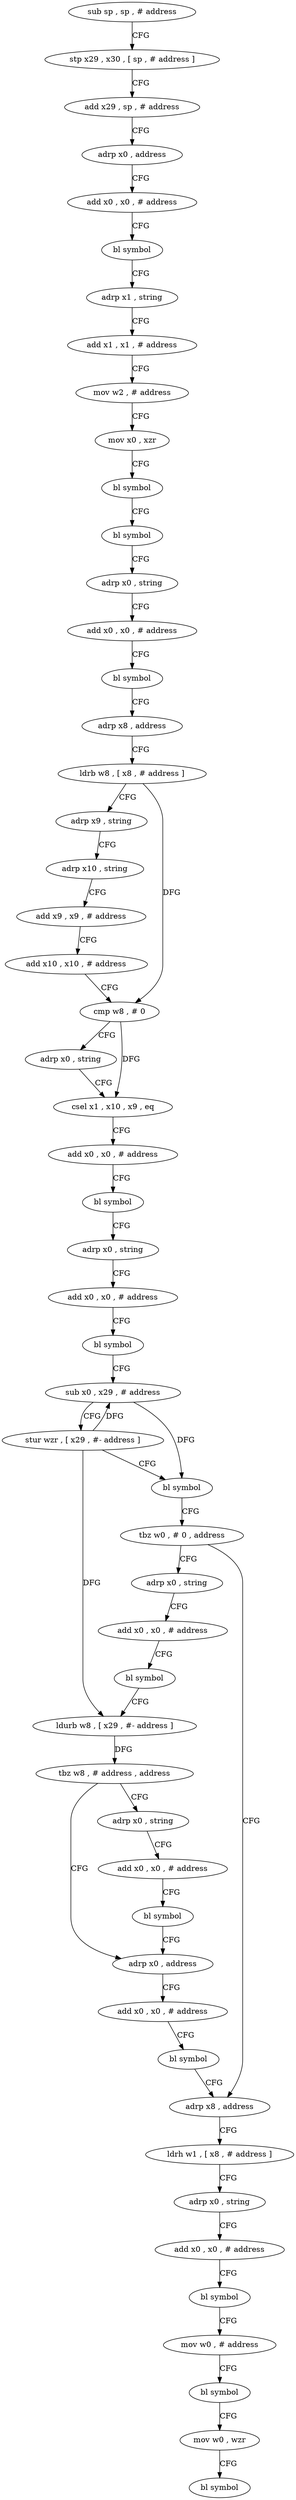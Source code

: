 digraph "func" {
"4253884" [label = "sub sp , sp , # address" ]
"4253888" [label = "stp x29 , x30 , [ sp , # address ]" ]
"4253892" [label = "add x29 , sp , # address" ]
"4253896" [label = "adrp x0 , address" ]
"4253900" [label = "add x0 , x0 , # address" ]
"4253904" [label = "bl symbol" ]
"4253908" [label = "adrp x1 , string" ]
"4253912" [label = "add x1 , x1 , # address" ]
"4253916" [label = "mov w2 , # address" ]
"4253920" [label = "mov x0 , xzr" ]
"4253924" [label = "bl symbol" ]
"4253928" [label = "bl symbol" ]
"4253932" [label = "adrp x0 , string" ]
"4253936" [label = "add x0 , x0 , # address" ]
"4253940" [label = "bl symbol" ]
"4253944" [label = "adrp x8 , address" ]
"4253948" [label = "ldrb w8 , [ x8 , # address ]" ]
"4253952" [label = "adrp x9 , string" ]
"4253956" [label = "adrp x10 , string" ]
"4253960" [label = "add x9 , x9 , # address" ]
"4253964" [label = "add x10 , x10 , # address" ]
"4253968" [label = "cmp w8 , # 0" ]
"4253972" [label = "adrp x0 , string" ]
"4253976" [label = "csel x1 , x10 , x9 , eq" ]
"4253980" [label = "add x0 , x0 , # address" ]
"4253984" [label = "bl symbol" ]
"4253988" [label = "adrp x0 , string" ]
"4253992" [label = "add x0 , x0 , # address" ]
"4253996" [label = "bl symbol" ]
"4254000" [label = "sub x0 , x29 , # address" ]
"4254004" [label = "stur wzr , [ x29 , #- address ]" ]
"4254008" [label = "bl symbol" ]
"4254012" [label = "tbz w0 , # 0 , address" ]
"4254060" [label = "adrp x8 , address" ]
"4254016" [label = "adrp x0 , string" ]
"4254064" [label = "ldrh w1 , [ x8 , # address ]" ]
"4254068" [label = "adrp x0 , string" ]
"4254072" [label = "add x0 , x0 , # address" ]
"4254076" [label = "bl symbol" ]
"4254080" [label = "mov w0 , # address" ]
"4254084" [label = "bl symbol" ]
"4254088" [label = "mov w0 , wzr" ]
"4254092" [label = "bl symbol" ]
"4254020" [label = "add x0 , x0 , # address" ]
"4254024" [label = "bl symbol" ]
"4254028" [label = "ldurb w8 , [ x29 , #- address ]" ]
"4254032" [label = "tbz w8 , # address , address" ]
"4254048" [label = "adrp x0 , address" ]
"4254036" [label = "adrp x0 , string" ]
"4254052" [label = "add x0 , x0 , # address" ]
"4254056" [label = "bl symbol" ]
"4254040" [label = "add x0 , x0 , # address" ]
"4254044" [label = "bl symbol" ]
"4253884" -> "4253888" [ label = "CFG" ]
"4253888" -> "4253892" [ label = "CFG" ]
"4253892" -> "4253896" [ label = "CFG" ]
"4253896" -> "4253900" [ label = "CFG" ]
"4253900" -> "4253904" [ label = "CFG" ]
"4253904" -> "4253908" [ label = "CFG" ]
"4253908" -> "4253912" [ label = "CFG" ]
"4253912" -> "4253916" [ label = "CFG" ]
"4253916" -> "4253920" [ label = "CFG" ]
"4253920" -> "4253924" [ label = "CFG" ]
"4253924" -> "4253928" [ label = "CFG" ]
"4253928" -> "4253932" [ label = "CFG" ]
"4253932" -> "4253936" [ label = "CFG" ]
"4253936" -> "4253940" [ label = "CFG" ]
"4253940" -> "4253944" [ label = "CFG" ]
"4253944" -> "4253948" [ label = "CFG" ]
"4253948" -> "4253952" [ label = "CFG" ]
"4253948" -> "4253968" [ label = "DFG" ]
"4253952" -> "4253956" [ label = "CFG" ]
"4253956" -> "4253960" [ label = "CFG" ]
"4253960" -> "4253964" [ label = "CFG" ]
"4253964" -> "4253968" [ label = "CFG" ]
"4253968" -> "4253972" [ label = "CFG" ]
"4253968" -> "4253976" [ label = "DFG" ]
"4253972" -> "4253976" [ label = "CFG" ]
"4253976" -> "4253980" [ label = "CFG" ]
"4253980" -> "4253984" [ label = "CFG" ]
"4253984" -> "4253988" [ label = "CFG" ]
"4253988" -> "4253992" [ label = "CFG" ]
"4253992" -> "4253996" [ label = "CFG" ]
"4253996" -> "4254000" [ label = "CFG" ]
"4254000" -> "4254004" [ label = "CFG" ]
"4254000" -> "4254008" [ label = "DFG" ]
"4254004" -> "4254008" [ label = "CFG" ]
"4254004" -> "4254000" [ label = "DFG" ]
"4254004" -> "4254028" [ label = "DFG" ]
"4254008" -> "4254012" [ label = "CFG" ]
"4254012" -> "4254060" [ label = "CFG" ]
"4254012" -> "4254016" [ label = "CFG" ]
"4254060" -> "4254064" [ label = "CFG" ]
"4254016" -> "4254020" [ label = "CFG" ]
"4254064" -> "4254068" [ label = "CFG" ]
"4254068" -> "4254072" [ label = "CFG" ]
"4254072" -> "4254076" [ label = "CFG" ]
"4254076" -> "4254080" [ label = "CFG" ]
"4254080" -> "4254084" [ label = "CFG" ]
"4254084" -> "4254088" [ label = "CFG" ]
"4254088" -> "4254092" [ label = "CFG" ]
"4254020" -> "4254024" [ label = "CFG" ]
"4254024" -> "4254028" [ label = "CFG" ]
"4254028" -> "4254032" [ label = "DFG" ]
"4254032" -> "4254048" [ label = "CFG" ]
"4254032" -> "4254036" [ label = "CFG" ]
"4254048" -> "4254052" [ label = "CFG" ]
"4254036" -> "4254040" [ label = "CFG" ]
"4254052" -> "4254056" [ label = "CFG" ]
"4254056" -> "4254060" [ label = "CFG" ]
"4254040" -> "4254044" [ label = "CFG" ]
"4254044" -> "4254048" [ label = "CFG" ]
}
